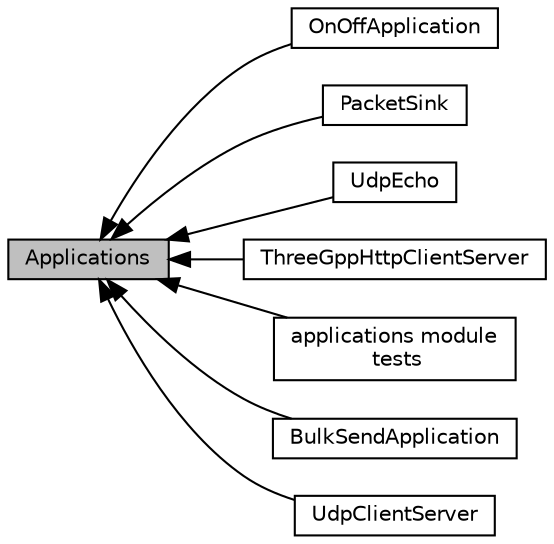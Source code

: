 digraph "Applications"
{
  edge [fontname="Helvetica",fontsize="10",labelfontname="Helvetica",labelfontsize="10"];
  node [fontname="Helvetica",fontsize="10",shape=box];
  rankdir=LR;
  Node3 [label="OnOffApplication",height=0.2,width=0.4,color="black", fillcolor="white", style="filled",URL="$group__onoff.html",tooltip="This traffic generator follows an On/Off pattern: after Application::StartApplication is called,..."];
  Node4 [label="PacketSink",height=0.2,width=0.4,color="black", fillcolor="white", style="filled",URL="$group__packetsink.html",tooltip="This application was written to complement OnOffApplication, but it is more general so a PacketSink n..."];
  Node7 [label="UdpEcho",height=0.2,width=0.4,color="black", fillcolor="white", style="filled",URL="$group__udpecho.html",tooltip=" "];
  Node5 [label="ThreeGppHttpClientServer",height=0.2,width=0.4,color="black", fillcolor="white", style="filled",URL="$group__http.html",tooltip="This traffic generator simulates web browsing traffic using the Hypertext Transfer Protocol (HTTP)."];
  Node1 [label="Applications",height=0.2,width=0.4,color="black", fillcolor="grey75", style="filled", fontcolor="black",tooltip="This section documents the API of the ns-3 applications module."];
  Node8 [label="applications module\l tests",height=0.2,width=0.4,color="black", fillcolor="white", style="filled",URL="$group__applications-test.html",tooltip=" "];
  Node2 [label="BulkSendApplication",height=0.2,width=0.4,color="black", fillcolor="white", style="filled",URL="$group__bulksend.html",tooltip="This traffic generator simply sends data as fast as possible up to MaxBytes or until the application ..."];
  Node6 [label="UdpClientServer",height=0.2,width=0.4,color="black", fillcolor="white", style="filled",URL="$group__udpclientserver.html",tooltip=" "];
  Node1->Node2 [shape=plaintext, dir="back", style="solid"];
  Node1->Node3 [shape=plaintext, dir="back", style="solid"];
  Node1->Node4 [shape=plaintext, dir="back", style="solid"];
  Node1->Node5 [shape=plaintext, dir="back", style="solid"];
  Node1->Node6 [shape=plaintext, dir="back", style="solid"];
  Node1->Node7 [shape=plaintext, dir="back", style="solid"];
  Node1->Node8 [shape=plaintext, dir="back", style="solid"];
}

